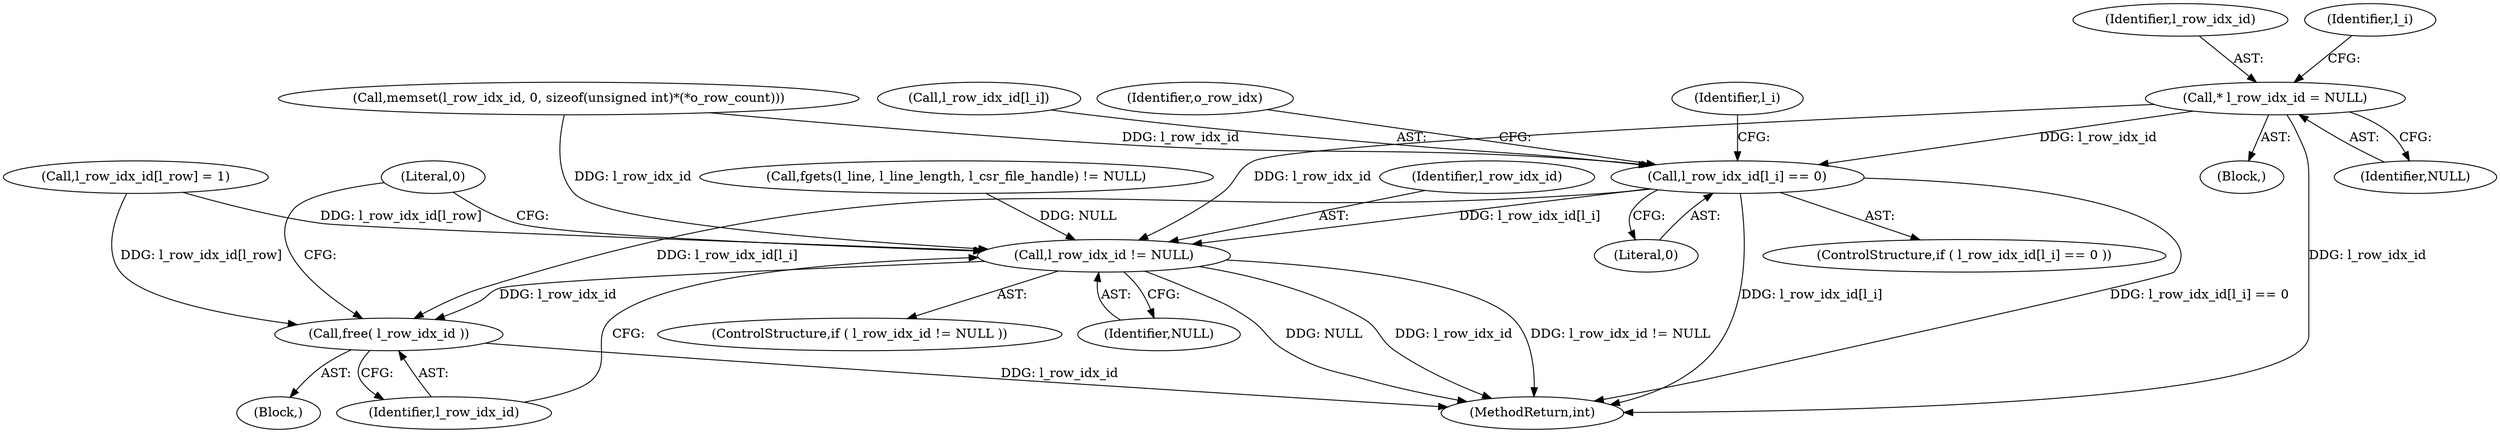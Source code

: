 digraph "0_libxsmm_151481489192e6d1997f8bde52c5c425ea41741d_0@pointer" {
"1000137" [label="(Call,* l_row_idx_id = NULL)"];
"1000448" [label="(Call,l_row_idx_id[l_i] == 0)"];
"1000466" [label="(Call,l_row_idx_id != NULL)"];
"1000470" [label="(Call,free( l_row_idx_id ))"];
"1000465" [label="(ControlStructure,if ( l_row_idx_id != NULL ))"];
"1000137" [label="(Call,* l_row_idx_id = NULL)"];
"1000452" [label="(Literal,0)"];
"1000467" [label="(Identifier,l_row_idx_id)"];
"1000466" [label="(Call,l_row_idx_id != NULL)"];
"1000449" [label="(Call,l_row_idx_id[l_i])"];
"1000474" [label="(MethodReturn,int)"];
"1000448" [label="(Call,l_row_idx_id[l_i] == 0)"];
"1000139" [label="(Identifier,NULL)"];
"1000125" [label="(Block,)"];
"1000161" [label="(Call,fgets(l_line, l_line_length, l_csr_file_handle) != NULL)"];
"1000457" [label="(Identifier,o_row_idx)"];
"1000469" [label="(Block,)"];
"1000468" [label="(Identifier,NULL)"];
"1000473" [label="(Literal,0)"];
"1000138" [label="(Identifier,l_row_idx_id)"];
"1000470" [label="(Call,free( l_row_idx_id ))"];
"1000445" [label="(Identifier,l_i)"];
"1000471" [label="(Identifier,l_row_idx_id)"];
"1000142" [label="(Identifier,l_i)"];
"1000320" [label="(Call,memset(l_row_idx_id, 0, sizeof(unsigned int)*(*o_row_count)))"];
"1000409" [label="(Call,l_row_idx_id[l_row] = 1)"];
"1000447" [label="(ControlStructure,if ( l_row_idx_id[l_i] == 0 ))"];
"1000137" -> "1000125"  [label="AST: "];
"1000137" -> "1000139"  [label="CFG: "];
"1000138" -> "1000137"  [label="AST: "];
"1000139" -> "1000137"  [label="AST: "];
"1000142" -> "1000137"  [label="CFG: "];
"1000137" -> "1000474"  [label="DDG: l_row_idx_id"];
"1000137" -> "1000448"  [label="DDG: l_row_idx_id"];
"1000137" -> "1000466"  [label="DDG: l_row_idx_id"];
"1000448" -> "1000447"  [label="AST: "];
"1000448" -> "1000452"  [label="CFG: "];
"1000449" -> "1000448"  [label="AST: "];
"1000452" -> "1000448"  [label="AST: "];
"1000457" -> "1000448"  [label="CFG: "];
"1000445" -> "1000448"  [label="CFG: "];
"1000448" -> "1000474"  [label="DDG: l_row_idx_id[l_i]"];
"1000448" -> "1000474"  [label="DDG: l_row_idx_id[l_i] == 0"];
"1000320" -> "1000448"  [label="DDG: l_row_idx_id"];
"1000448" -> "1000466"  [label="DDG: l_row_idx_id[l_i]"];
"1000448" -> "1000470"  [label="DDG: l_row_idx_id[l_i]"];
"1000466" -> "1000465"  [label="AST: "];
"1000466" -> "1000468"  [label="CFG: "];
"1000467" -> "1000466"  [label="AST: "];
"1000468" -> "1000466"  [label="AST: "];
"1000471" -> "1000466"  [label="CFG: "];
"1000473" -> "1000466"  [label="CFG: "];
"1000466" -> "1000474"  [label="DDG: NULL"];
"1000466" -> "1000474"  [label="DDG: l_row_idx_id"];
"1000466" -> "1000474"  [label="DDG: l_row_idx_id != NULL"];
"1000409" -> "1000466"  [label="DDG: l_row_idx_id[l_row]"];
"1000320" -> "1000466"  [label="DDG: l_row_idx_id"];
"1000161" -> "1000466"  [label="DDG: NULL"];
"1000466" -> "1000470"  [label="DDG: l_row_idx_id"];
"1000470" -> "1000469"  [label="AST: "];
"1000470" -> "1000471"  [label="CFG: "];
"1000471" -> "1000470"  [label="AST: "];
"1000473" -> "1000470"  [label="CFG: "];
"1000470" -> "1000474"  [label="DDG: l_row_idx_id"];
"1000409" -> "1000470"  [label="DDG: l_row_idx_id[l_row]"];
}
